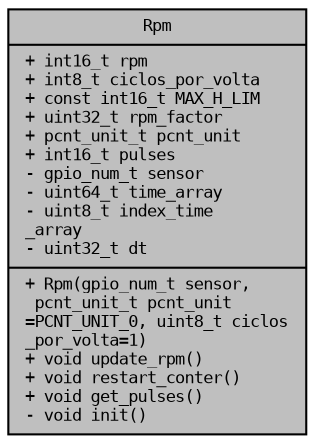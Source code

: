 digraph "Rpm"
{
 // LATEX_PDF_SIZE
  bgcolor="transparent";
  edge [fontname="DejaVuSansMono",fontsize="8",labelfontname="DejaVuSansMono",labelfontsize="8"];
  node [fontname="DejaVuSansMono",fontsize="8",shape=record];
  Node1 [label="{Rpm\n|+ int16_t rpm\l+ int8_t ciclos_por_volta\l+ const int16_t MAX_H_LIM\l+ uint32_t rpm_factor\l+ pcnt_unit_t pcnt_unit\l+ int16_t pulses\l- gpio_num_t sensor\l- uint64_t time_array\l- uint8_t index_time\l_array\l- uint32_t dt\l|+  Rpm(gpio_num_t sensor,\l pcnt_unit_t pcnt_unit\l=PCNT_UNIT_0, uint8_t ciclos\l_por_volta=1)\l+ void update_rpm()\l+ void restart_conter()\l+ void get_pulses()\l- void init()\l}",height=0.2,width=0.4,color="black", fillcolor="grey75", style="filled", fontcolor="black",tooltip=" "];
}
